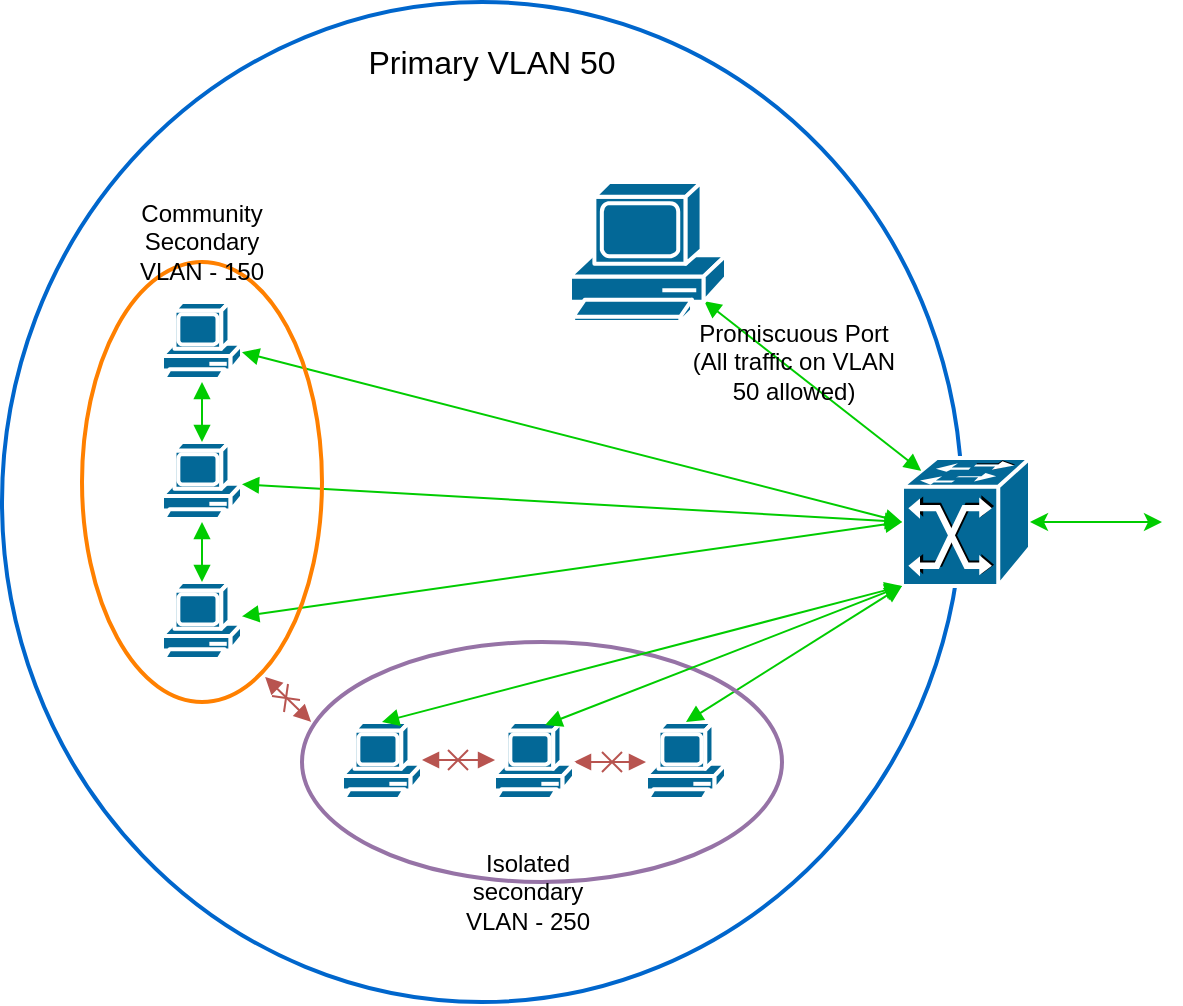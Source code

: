 <mxfile version="12.1.0" type="device" pages="1"><diagram id="cEOUKJeksBoM-9QyOMCy" name="Page-1"><mxGraphModel dx="1082" dy="905" grid="1" gridSize="10" guides="1" tooltips="1" connect="1" arrows="1" fold="1" page="1" pageScale="1" pageWidth="827" pageHeight="1169" math="0" shadow="0"><root><mxCell id="0"/><mxCell id="1" parent="0"/><mxCell id="f7sARtsj1u4yevCK7zkL-1" value="" style="ellipse;whiteSpace=wrap;html=1;fillColor=none;strokeColor=#0066CC;strokeWidth=2;" vertex="1" parent="1"><mxGeometry x="20" y="20" width="480" height="500" as="geometry"/></mxCell><mxCell id="f7sARtsj1u4yevCK7zkL-2" value="" style="shape=mxgraph.cisco.switches.atm_fast_gigabit_etherswitch;html=1;pointerEvents=1;dashed=0;fillColor=#036897;strokeColor=#ffffff;strokeWidth=2;verticalLabelPosition=bottom;verticalAlign=top;align=center;outlineConnect=0;" vertex="1" parent="1"><mxGeometry x="470" y="248" width="64" height="64" as="geometry"/></mxCell><mxCell id="f7sARtsj1u4yevCK7zkL-3" value="" style="shape=mxgraph.cisco.computers_and_peripherals.pc;html=1;pointerEvents=1;dashed=0;fillColor=#036897;strokeColor=#ffffff;strokeWidth=2;verticalLabelPosition=bottom;verticalAlign=top;align=center;outlineConnect=0;" vertex="1" parent="1"><mxGeometry x="100" y="170" width="40" height="40" as="geometry"/></mxCell><mxCell id="f7sARtsj1u4yevCK7zkL-4" value="" style="shape=mxgraph.cisco.computers_and_peripherals.pc;html=1;pointerEvents=1;dashed=0;fillColor=#036897;strokeColor=#ffffff;strokeWidth=2;verticalLabelPosition=bottom;verticalAlign=top;align=center;outlineConnect=0;" vertex="1" parent="1"><mxGeometry x="100" y="240" width="40" height="40" as="geometry"/></mxCell><mxCell id="f7sARtsj1u4yevCK7zkL-6" value="" style="shape=mxgraph.cisco.computers_and_peripherals.pc;html=1;pointerEvents=1;dashed=0;fillColor=#036897;strokeColor=#ffffff;strokeWidth=2;verticalLabelPosition=bottom;verticalAlign=top;align=center;outlineConnect=0;" vertex="1" parent="1"><mxGeometry x="100" y="310" width="40" height="40" as="geometry"/></mxCell><mxCell id="f7sARtsj1u4yevCK7zkL-8" value="" style="shape=mxgraph.cisco.computers_and_peripherals.pc;html=1;pointerEvents=1;dashed=0;fillColor=#036897;strokeColor=#ffffff;strokeWidth=2;verticalLabelPosition=bottom;verticalAlign=top;align=center;outlineConnect=0;" vertex="1" parent="1"><mxGeometry x="342" y="380" width="40" height="40" as="geometry"/></mxCell><mxCell id="f7sARtsj1u4yevCK7zkL-12" value="" style="endArrow=block;startArrow=block;endFill=1;startFill=1;html=1;strokeColor=#00CC00;entryX=0.15;entryY=0.1;entryDx=0;entryDy=0;entryPerimeter=0;exitX=0.86;exitY=0.85;exitDx=0;exitDy=0;exitPerimeter=0;" edge="1" parent="1" source="f7sARtsj1u4yevCK7zkL-48" target="f7sARtsj1u4yevCK7zkL-2"><mxGeometry width="160" relative="1" as="geometry"><mxPoint x="397.645" y="210" as="sourcePoint"/><mxPoint x="180" y="540" as="targetPoint"/></mxGeometry></mxCell><mxCell id="f7sARtsj1u4yevCK7zkL-13" value="" style="endArrow=block;startArrow=block;endFill=1;startFill=1;html=1;entryX=0;entryY=0.5;entryDx=0;entryDy=0;entryPerimeter=0;strokeColor=#00CC00;" edge="1" parent="1" source="f7sARtsj1u4yevCK7zkL-3" target="f7sARtsj1u4yevCK7zkL-2"><mxGeometry width="160" relative="1" as="geometry"><mxPoint x="310" y="280" as="sourcePoint"/><mxPoint x="470" y="280" as="targetPoint"/></mxGeometry></mxCell><mxCell id="f7sARtsj1u4yevCK7zkL-21" value="" style="endArrow=block;startArrow=block;endFill=1;startFill=1;html=1;entryX=0;entryY=0.5;entryDx=0;entryDy=0;entryPerimeter=0;strokeColor=#00CC00;" edge="1" parent="1" source="f7sARtsj1u4yevCK7zkL-4" target="f7sARtsj1u4yevCK7zkL-2"><mxGeometry width="160" relative="1" as="geometry"><mxPoint x="211.5" y="294.5" as="sourcePoint"/><mxPoint x="371.5" y="294.5" as="targetPoint"/></mxGeometry></mxCell><mxCell id="f7sARtsj1u4yevCK7zkL-22" value="" style="endArrow=block;startArrow=block;endFill=1;startFill=1;html=1;strokeColor=#00CC00;" edge="1" parent="1" source="f7sARtsj1u4yevCK7zkL-6"><mxGeometry width="160" relative="1" as="geometry"><mxPoint x="10" y="570" as="sourcePoint"/><mxPoint x="470" y="280" as="targetPoint"/></mxGeometry></mxCell><mxCell id="f7sARtsj1u4yevCK7zkL-23" value="" style="endArrow=block;startArrow=block;endFill=1;startFill=1;html=1;entryX=0;entryY=1;entryDx=0;entryDy=0;entryPerimeter=0;exitX=0.5;exitY=0;exitDx=0;exitDy=0;exitPerimeter=0;strokeColor=#00CC00;" edge="1" parent="1" source="f7sARtsj1u4yevCK7zkL-8" target="f7sARtsj1u4yevCK7zkL-2"><mxGeometry width="160" relative="1" as="geometry"><mxPoint x="10" y="600" as="sourcePoint"/><mxPoint x="170" y="600" as="targetPoint"/></mxGeometry></mxCell><mxCell id="f7sARtsj1u4yevCK7zkL-26" value="" style="endArrow=block;startArrow=block;endFill=1;startFill=1;html=1;strokeColor=#00CC00;entryX=0.5;entryY=0;entryDx=0;entryDy=0;entryPerimeter=0;" edge="1" parent="1" source="f7sARtsj1u4yevCK7zkL-3" target="f7sARtsj1u4yevCK7zkL-4"><mxGeometry width="160" relative="1" as="geometry"><mxPoint x="20" y="540" as="sourcePoint"/><mxPoint x="180" y="540" as="targetPoint"/></mxGeometry></mxCell><mxCell id="f7sARtsj1u4yevCK7zkL-27" value="" style="endArrow=block;startArrow=block;endFill=1;startFill=1;html=1;strokeColor=#00CC00;entryX=0.5;entryY=1;entryDx=0;entryDy=0;entryPerimeter=0;exitX=0.5;exitY=0;exitDx=0;exitDy=0;exitPerimeter=0;" edge="1" parent="1" source="f7sARtsj1u4yevCK7zkL-6" target="f7sARtsj1u4yevCK7zkL-4"><mxGeometry width="160" relative="1" as="geometry"><mxPoint x="-50" y="294.5" as="sourcePoint"/><mxPoint x="110" y="294.5" as="targetPoint"/></mxGeometry></mxCell><mxCell id="f7sARtsj1u4yevCK7zkL-29" value="" style="endArrow=block;startArrow=block;endFill=1;startFill=1;html=1;strokeColor=#b85450;fillColor=#f8cecc;" edge="1" parent="1" source="f7sARtsj1u4yevCK7zkL-9" target="f7sARtsj1u4yevCK7zkL-8"><mxGeometry width="160" relative="1" as="geometry"><mxPoint x="240" y="409" as="sourcePoint"/><mxPoint x="276.52" y="409" as="targetPoint"/></mxGeometry></mxCell><mxCell id="f7sARtsj1u4yevCK7zkL-30" value="" style="ellipse;whiteSpace=wrap;html=1;strokeColor=#FF8000;strokeWidth=2;fillColor=none;" vertex="1" parent="1"><mxGeometry x="60" y="150" width="120" height="220" as="geometry"/></mxCell><mxCell id="f7sARtsj1u4yevCK7zkL-31" value="" style="ellipse;whiteSpace=wrap;html=1;strokeColor=#9673a6;strokeWidth=2;fillColor=none;" vertex="1" parent="1"><mxGeometry x="170" y="340" width="240" height="120" as="geometry"/></mxCell><mxCell id="f7sARtsj1u4yevCK7zkL-33" value="" style="endArrow=block;startArrow=block;endFill=1;startFill=1;html=1;strokeColor=#b85450;fillColor=#f8cecc;entryX=0.019;entryY=0.333;entryDx=0;entryDy=0;entryPerimeter=0;exitX=0.763;exitY=0.943;exitDx=0;exitDy=0;exitPerimeter=0;" edge="1" parent="1" source="f7sARtsj1u4yevCK7zkL-30" target="f7sARtsj1u4yevCK7zkL-31"><mxGeometry width="160" relative="1" as="geometry"><mxPoint x="240" y="409" as="sourcePoint"/><mxPoint x="276.52" y="409" as="targetPoint"/></mxGeometry></mxCell><mxCell id="f7sARtsj1u4yevCK7zkL-38" value="" style="group;rotation=50;" vertex="1" connectable="0" parent="1"><mxGeometry x="157" y="363" width="10" height="10" as="geometry"/></mxCell><mxCell id="f7sARtsj1u4yevCK7zkL-36" value="" style="endArrow=none;html=1;strokeColor=#b85450;fillColor=#f8cecc;movable=1;resizable=1;rotatable=1;deletable=1;editable=1;connectable=1;" edge="1" parent="f7sARtsj1u4yevCK7zkL-38"><mxGeometry width="50" height="50" relative="1" as="geometry"><mxPoint x="-2" y="4" as="sourcePoint"/><mxPoint x="12" y="6" as="targetPoint"/></mxGeometry></mxCell><mxCell id="f7sARtsj1u4yevCK7zkL-37" value="" style="endArrow=none;html=1;strokeColor=#b85450;fillColor=#f8cecc;movable=1;resizable=1;rotatable=1;deletable=1;editable=1;connectable=1;" edge="1" parent="f7sARtsj1u4yevCK7zkL-38"><mxGeometry width="50" height="50" relative="1" as="geometry"><mxPoint x="6" y="-2" as="sourcePoint"/><mxPoint x="4" y="12" as="targetPoint"/></mxGeometry></mxCell><mxCell id="f7sARtsj1u4yevCK7zkL-48" value="" style="shape=mxgraph.cisco.computers_and_peripherals.pc;html=1;pointerEvents=1;dashed=0;fillColor=#036897;strokeColor=#ffffff;strokeWidth=2;verticalLabelPosition=bottom;verticalAlign=top;align=center;outlineConnect=0;" vertex="1" parent="1"><mxGeometry x="304" y="110" width="78" height="70" as="geometry"/></mxCell><mxCell id="f7sARtsj1u4yevCK7zkL-49" value="&lt;font style=&quot;font-size: 16px&quot;&gt;Primary VLAN 50&lt;/font&gt;" style="text;html=1;strokeColor=none;fillColor=none;align=center;verticalAlign=middle;whiteSpace=wrap;rounded=0;" vertex="1" parent="1"><mxGeometry x="190" y="40" width="150" height="20" as="geometry"/></mxCell><mxCell id="f7sARtsj1u4yevCK7zkL-50" value="Promiscuous Port (All traffic on VLAN 50 allowed)" style="text;html=1;strokeColor=none;fillColor=none;align=center;verticalAlign=middle;whiteSpace=wrap;rounded=0;" vertex="1" parent="1"><mxGeometry x="362" y="170" width="108" height="60" as="geometry"/></mxCell><mxCell id="f7sARtsj1u4yevCK7zkL-53" value="Community Secondary VLAN - 150" style="text;html=1;strokeColor=none;fillColor=none;align=center;verticalAlign=middle;whiteSpace=wrap;rounded=0;" vertex="1" parent="1"><mxGeometry x="75" y="120" width="90" height="40" as="geometry"/></mxCell><mxCell id="f7sARtsj1u4yevCK7zkL-55" value="" style="endArrow=classic;startArrow=classic;html=1;strokeColor=#00CC00;entryX=1;entryY=0.5;entryDx=0;entryDy=0;entryPerimeter=0;" edge="1" parent="1" target="f7sARtsj1u4yevCK7zkL-2"><mxGeometry width="50" height="50" relative="1" as="geometry"><mxPoint x="600" y="280" as="sourcePoint"/><mxPoint x="70" y="540" as="targetPoint"/></mxGeometry></mxCell><mxCell id="f7sARtsj1u4yevCK7zkL-10" value="" style="shape=mxgraph.cisco.computers_and_peripherals.pc;html=1;pointerEvents=1;dashed=0;fillColor=#036897;strokeColor=#ffffff;strokeWidth=2;verticalLabelPosition=bottom;verticalAlign=top;align=center;outlineConnect=0;" vertex="1" parent="1"><mxGeometry x="190" y="380" width="40" height="40" as="geometry"/></mxCell><mxCell id="f7sARtsj1u4yevCK7zkL-25" value="" style="endArrow=block;startArrow=block;endFill=1;startFill=1;html=1;entryX=0;entryY=1;entryDx=0;entryDy=0;entryPerimeter=0;strokeColor=#00CC00;exitX=0.5;exitY=0;exitDx=0;exitDy=0;exitPerimeter=0;" edge="1" parent="1" source="f7sARtsj1u4yevCK7zkL-10" target="f7sARtsj1u4yevCK7zkL-2"><mxGeometry width="160" relative="1" as="geometry"><mxPoint x="10" y="660" as="sourcePoint"/><mxPoint x="170" y="660" as="targetPoint"/></mxGeometry></mxCell><mxCell id="f7sARtsj1u4yevCK7zkL-9" value="" style="shape=mxgraph.cisco.computers_and_peripherals.pc;html=1;pointerEvents=1;dashed=0;fillColor=#036897;strokeColor=#ffffff;strokeWidth=2;verticalLabelPosition=bottom;verticalAlign=top;align=center;outlineConnect=0;" vertex="1" parent="1"><mxGeometry x="266" y="380" width="40" height="40" as="geometry"/></mxCell><mxCell id="f7sARtsj1u4yevCK7zkL-28" value="" style="endArrow=block;startArrow=block;endFill=1;startFill=1;html=1;strokeColor=#b85450;fillColor=#f8cecc;entryX=0.013;entryY=0.475;entryDx=0;entryDy=0;entryPerimeter=0;exitX=1;exitY=0.475;exitDx=0;exitDy=0;exitPerimeter=0;" edge="1" parent="1" source="f7sARtsj1u4yevCK7zkL-10" target="f7sARtsj1u4yevCK7zkL-9"><mxGeometry width="160" relative="1" as="geometry"><mxPoint x="160" y="450" as="sourcePoint"/><mxPoint x="320" y="450" as="targetPoint"/></mxGeometry></mxCell><mxCell id="f7sARtsj1u4yevCK7zkL-44" value="" style="group" vertex="1" connectable="0" parent="1"><mxGeometry x="320" y="395" width="10" height="10" as="geometry"/></mxCell><mxCell id="f7sARtsj1u4yevCK7zkL-45" value="" style="endArrow=none;html=1;strokeColor=#b85450;fillColor=#f8cecc;movable=1;resizable=1;rotatable=1;deletable=1;editable=1;connectable=1;" edge="1" parent="f7sARtsj1u4yevCK7zkL-44"><mxGeometry width="50" height="50" relative="1" as="geometry"><mxPoint y="10" as="sourcePoint"/><mxPoint x="10" as="targetPoint"/></mxGeometry></mxCell><mxCell id="f7sARtsj1u4yevCK7zkL-46" value="" style="endArrow=none;html=1;strokeColor=#b85450;fillColor=#f8cecc;movable=1;resizable=1;rotatable=1;deletable=1;editable=1;connectable=1;" edge="1" parent="f7sARtsj1u4yevCK7zkL-44"><mxGeometry width="50" height="50" relative="1" as="geometry"><mxPoint as="sourcePoint"/><mxPoint x="10" y="10" as="targetPoint"/></mxGeometry></mxCell><mxCell id="f7sARtsj1u4yevCK7zkL-41" value="" style="group" vertex="1" connectable="0" parent="1"><mxGeometry x="243" y="394" width="10" height="10" as="geometry"/></mxCell><mxCell id="f7sARtsj1u4yevCK7zkL-42" value="" style="endArrow=none;html=1;strokeColor=#b85450;fillColor=#f8cecc;movable=1;resizable=1;rotatable=1;deletable=1;editable=1;connectable=1;" edge="1" parent="f7sARtsj1u4yevCK7zkL-41"><mxGeometry width="50" height="50" relative="1" as="geometry"><mxPoint y="10" as="sourcePoint"/><mxPoint x="10" as="targetPoint"/></mxGeometry></mxCell><mxCell id="f7sARtsj1u4yevCK7zkL-43" value="" style="endArrow=none;html=1;strokeColor=#b85450;fillColor=#f8cecc;movable=1;resizable=1;rotatable=1;deletable=1;editable=1;connectable=1;" edge="1" parent="f7sARtsj1u4yevCK7zkL-41"><mxGeometry width="50" height="50" relative="1" as="geometry"><mxPoint as="sourcePoint"/><mxPoint x="10" y="10" as="targetPoint"/></mxGeometry></mxCell><mxCell id="f7sARtsj1u4yevCK7zkL-54" value="Isolated secondary VLAN - 250" style="text;html=1;strokeColor=none;fillColor=none;align=center;verticalAlign=middle;whiteSpace=wrap;rounded=0;" vertex="1" parent="1"><mxGeometry x="248" y="440" width="70" height="50" as="geometry"/></mxCell><mxCell id="f7sARtsj1u4yevCK7zkL-24" value="" style="endArrow=block;startArrow=block;endFill=1;startFill=1;html=1;entryX=0;entryY=1;entryDx=0;entryDy=0;entryPerimeter=0;strokeColor=#00CC00;exitX=0.639;exitY=0.036;exitDx=0;exitDy=0;exitPerimeter=0;" edge="1" parent="1" source="f7sARtsj1u4yevCK7zkL-9" target="f7sARtsj1u4yevCK7zkL-2"><mxGeometry width="160" relative="1" as="geometry"><mxPoint x="10" y="630" as="sourcePoint"/><mxPoint x="170" y="630" as="targetPoint"/></mxGeometry></mxCell></root></mxGraphModel></diagram></mxfile>